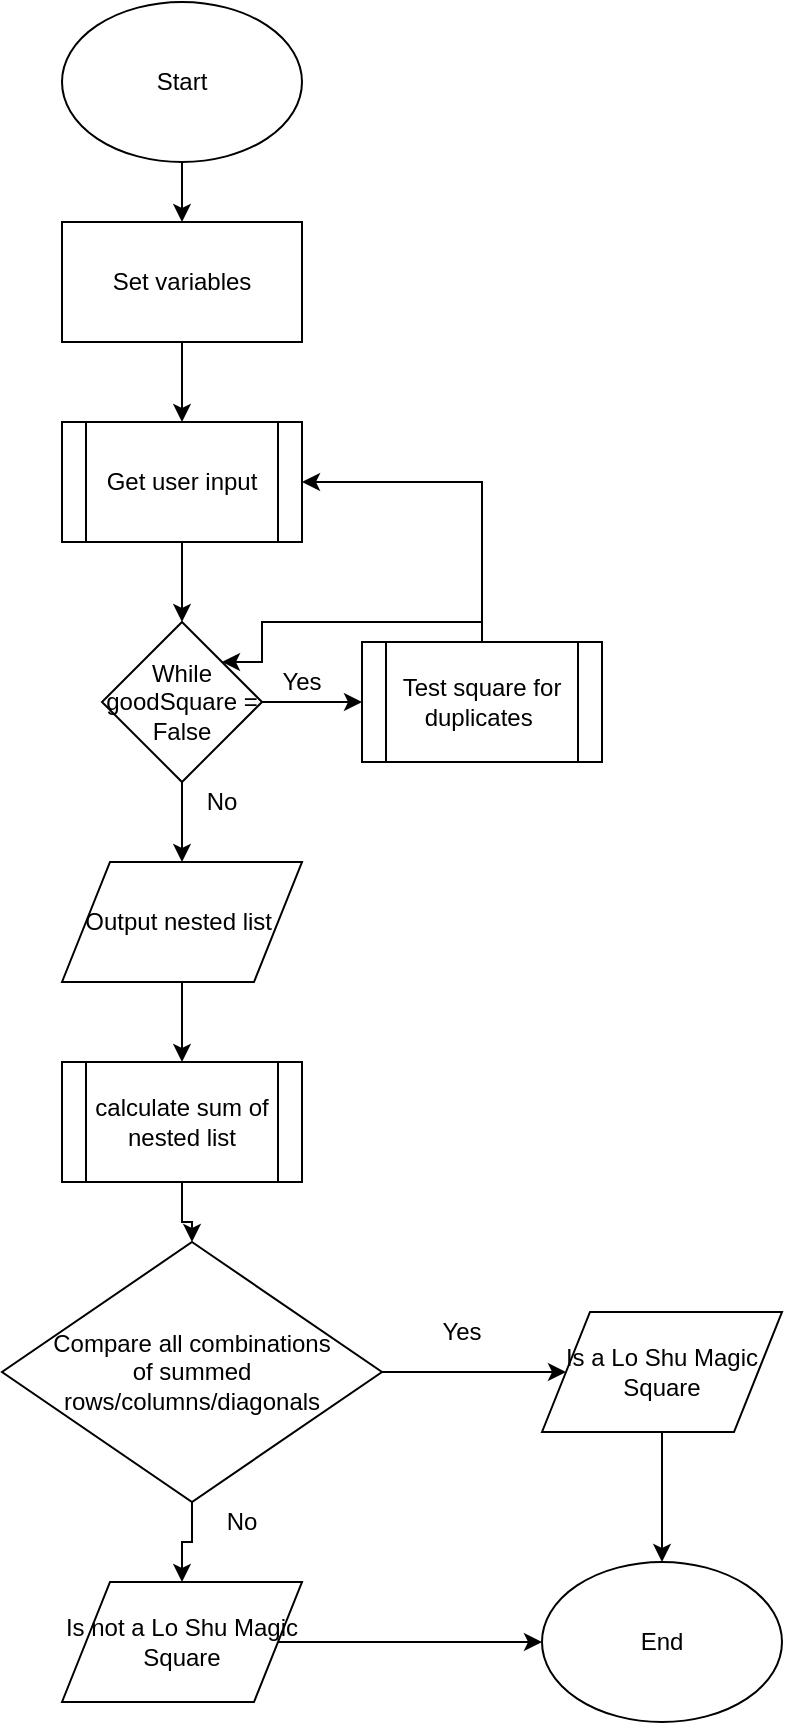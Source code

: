 <mxfile version="13.2.2" type="device"><diagram id="0Pll_xqWIZeq8NdnDrFF" name="Page-1"><mxGraphModel dx="1038" dy="647" grid="1" gridSize="10" guides="1" tooltips="1" connect="1" arrows="1" fold="1" page="1" pageScale="1" pageWidth="850" pageHeight="1100" math="0" shadow="0"><root><mxCell id="0"/><mxCell id="1" parent="0"/><mxCell id="X02eAbt62W1wp7caiszV-18" style="edgeStyle=orthogonalEdgeStyle;rounded=0;orthogonalLoop=1;jettySize=auto;html=1;entryX=0.5;entryY=0;entryDx=0;entryDy=0;" edge="1" parent="1" source="X02eAbt62W1wp7caiszV-1" target="X02eAbt62W1wp7caiszV-2"><mxGeometry relative="1" as="geometry"/></mxCell><mxCell id="X02eAbt62W1wp7caiszV-1" value="Start" style="ellipse;whiteSpace=wrap;html=1;" vertex="1" parent="1"><mxGeometry x="100" y="20" width="120" height="80" as="geometry"/></mxCell><mxCell id="X02eAbt62W1wp7caiszV-19" style="edgeStyle=orthogonalEdgeStyle;rounded=0;orthogonalLoop=1;jettySize=auto;html=1;entryX=0.5;entryY=0;entryDx=0;entryDy=0;" edge="1" parent="1" source="X02eAbt62W1wp7caiszV-2" target="X02eAbt62W1wp7caiszV-3"><mxGeometry relative="1" as="geometry"/></mxCell><mxCell id="X02eAbt62W1wp7caiszV-2" value="Set variables" style="rounded=0;whiteSpace=wrap;html=1;" vertex="1" parent="1"><mxGeometry x="100" y="130" width="120" height="60" as="geometry"/></mxCell><mxCell id="X02eAbt62W1wp7caiszV-20" style="edgeStyle=orthogonalEdgeStyle;rounded=0;orthogonalLoop=1;jettySize=auto;html=1;entryX=0.5;entryY=0;entryDx=0;entryDy=0;" edge="1" parent="1" source="X02eAbt62W1wp7caiszV-3" target="X02eAbt62W1wp7caiszV-4"><mxGeometry relative="1" as="geometry"/></mxCell><mxCell id="X02eAbt62W1wp7caiszV-3" value="Get user input" style="shape=process;whiteSpace=wrap;html=1;backgroundOutline=1;" vertex="1" parent="1"><mxGeometry x="100" y="230" width="120" height="60" as="geometry"/></mxCell><mxCell id="X02eAbt62W1wp7caiszV-16" style="edgeStyle=orthogonalEdgeStyle;rounded=0;orthogonalLoop=1;jettySize=auto;html=1;" edge="1" parent="1" source="X02eAbt62W1wp7caiszV-4" target="X02eAbt62W1wp7caiszV-6"><mxGeometry relative="1" as="geometry"/></mxCell><mxCell id="X02eAbt62W1wp7caiszV-17" style="edgeStyle=orthogonalEdgeStyle;rounded=0;orthogonalLoop=1;jettySize=auto;html=1;entryX=0;entryY=0.5;entryDx=0;entryDy=0;" edge="1" parent="1" source="X02eAbt62W1wp7caiszV-4" target="X02eAbt62W1wp7caiszV-5"><mxGeometry relative="1" as="geometry"/></mxCell><mxCell id="X02eAbt62W1wp7caiszV-4" value="While goodSquare = False" style="rhombus;whiteSpace=wrap;html=1;" vertex="1" parent="1"><mxGeometry x="120" y="330" width="80" height="80" as="geometry"/></mxCell><mxCell id="X02eAbt62W1wp7caiszV-21" style="edgeStyle=orthogonalEdgeStyle;rounded=0;orthogonalLoop=1;jettySize=auto;html=1;entryX=1;entryY=0.5;entryDx=0;entryDy=0;exitX=0.5;exitY=0;exitDx=0;exitDy=0;" edge="1" parent="1" source="X02eAbt62W1wp7caiszV-5" target="X02eAbt62W1wp7caiszV-3"><mxGeometry relative="1" as="geometry"/></mxCell><mxCell id="X02eAbt62W1wp7caiszV-22" style="edgeStyle=orthogonalEdgeStyle;rounded=0;orthogonalLoop=1;jettySize=auto;html=1;entryX=1;entryY=0;entryDx=0;entryDy=0;" edge="1" parent="1" source="X02eAbt62W1wp7caiszV-5" target="X02eAbt62W1wp7caiszV-4"><mxGeometry relative="1" as="geometry"><Array as="points"><mxPoint x="310" y="330"/><mxPoint x="200" y="330"/><mxPoint x="200" y="350"/></Array></mxGeometry></mxCell><mxCell id="X02eAbt62W1wp7caiszV-5" value="Test square for duplicates&amp;nbsp;" style="shape=process;whiteSpace=wrap;html=1;backgroundOutline=1;" vertex="1" parent="1"><mxGeometry x="250" y="340" width="120" height="60" as="geometry"/></mxCell><mxCell id="X02eAbt62W1wp7caiszV-15" style="edgeStyle=orthogonalEdgeStyle;rounded=0;orthogonalLoop=1;jettySize=auto;html=1;entryX=0.5;entryY=0;entryDx=0;entryDy=0;" edge="1" parent="1" source="X02eAbt62W1wp7caiszV-6" target="X02eAbt62W1wp7caiszV-8"><mxGeometry relative="1" as="geometry"/></mxCell><mxCell id="X02eAbt62W1wp7caiszV-6" value="Output nested list&amp;nbsp;" style="shape=parallelogram;perimeter=parallelogramPerimeter;whiteSpace=wrap;html=1;" vertex="1" parent="1"><mxGeometry x="100" y="450" width="120" height="60" as="geometry"/></mxCell><mxCell id="X02eAbt62W1wp7caiszV-14" style="edgeStyle=orthogonalEdgeStyle;rounded=0;orthogonalLoop=1;jettySize=auto;html=1;entryX=0.5;entryY=0;entryDx=0;entryDy=0;" edge="1" parent="1" source="X02eAbt62W1wp7caiszV-8" target="X02eAbt62W1wp7caiszV-9"><mxGeometry relative="1" as="geometry"/></mxCell><mxCell id="X02eAbt62W1wp7caiszV-8" value="calculate sum of nested list" style="shape=process;whiteSpace=wrap;html=1;backgroundOutline=1;" vertex="1" parent="1"><mxGeometry x="100" y="550" width="120" height="60" as="geometry"/></mxCell><mxCell id="X02eAbt62W1wp7caiszV-12" style="edgeStyle=orthogonalEdgeStyle;rounded=0;orthogonalLoop=1;jettySize=auto;html=1;entryX=0;entryY=0.5;entryDx=0;entryDy=0;" edge="1" parent="1" source="X02eAbt62W1wp7caiszV-9" target="X02eAbt62W1wp7caiszV-10"><mxGeometry relative="1" as="geometry"/></mxCell><mxCell id="X02eAbt62W1wp7caiszV-13" style="edgeStyle=orthogonalEdgeStyle;rounded=0;orthogonalLoop=1;jettySize=auto;html=1;entryX=0.5;entryY=0;entryDx=0;entryDy=0;" edge="1" parent="1" source="X02eAbt62W1wp7caiszV-9" target="X02eAbt62W1wp7caiszV-11"><mxGeometry relative="1" as="geometry"/></mxCell><mxCell id="X02eAbt62W1wp7caiszV-9" value="Compare all combinations &lt;br&gt;of summed rows/columns/diagonals" style="rhombus;whiteSpace=wrap;html=1;" vertex="1" parent="1"><mxGeometry x="70" y="640" width="190" height="130" as="geometry"/></mxCell><mxCell id="X02eAbt62W1wp7caiszV-26" style="edgeStyle=orthogonalEdgeStyle;rounded=0;orthogonalLoop=1;jettySize=auto;html=1;entryX=0.5;entryY=0;entryDx=0;entryDy=0;" edge="1" parent="1" source="X02eAbt62W1wp7caiszV-10" target="X02eAbt62W1wp7caiszV-24"><mxGeometry relative="1" as="geometry"/></mxCell><mxCell id="X02eAbt62W1wp7caiszV-10" value="Is a Lo Shu Magic Square" style="shape=parallelogram;perimeter=parallelogramPerimeter;whiteSpace=wrap;html=1;" vertex="1" parent="1"><mxGeometry x="340" y="675" width="120" height="60" as="geometry"/></mxCell><mxCell id="X02eAbt62W1wp7caiszV-25" style="edgeStyle=orthogonalEdgeStyle;rounded=0;orthogonalLoop=1;jettySize=auto;html=1;entryX=0;entryY=0.5;entryDx=0;entryDy=0;" edge="1" parent="1" source="X02eAbt62W1wp7caiszV-11" target="X02eAbt62W1wp7caiszV-24"><mxGeometry relative="1" as="geometry"/></mxCell><mxCell id="X02eAbt62W1wp7caiszV-11" value="Is not a Lo Shu Magic Square" style="shape=parallelogram;perimeter=parallelogramPerimeter;whiteSpace=wrap;html=1;" vertex="1" parent="1"><mxGeometry x="100" y="810" width="120" height="60" as="geometry"/></mxCell><mxCell id="X02eAbt62W1wp7caiszV-24" value="End" style="ellipse;whiteSpace=wrap;html=1;" vertex="1" parent="1"><mxGeometry x="340" y="800" width="120" height="80" as="geometry"/></mxCell><mxCell id="X02eAbt62W1wp7caiszV-27" value="Yes" style="text;html=1;strokeColor=none;fillColor=none;align=center;verticalAlign=middle;whiteSpace=wrap;rounded=0;" vertex="1" parent="1"><mxGeometry x="200" y="350" width="40" height="20" as="geometry"/></mxCell><mxCell id="X02eAbt62W1wp7caiszV-28" value="Yes" style="text;html=1;strokeColor=none;fillColor=none;align=center;verticalAlign=middle;whiteSpace=wrap;rounded=0;" vertex="1" parent="1"><mxGeometry x="280" y="675" width="40" height="20" as="geometry"/></mxCell><mxCell id="X02eAbt62W1wp7caiszV-29" value="No" style="text;html=1;strokeColor=none;fillColor=none;align=center;verticalAlign=middle;whiteSpace=wrap;rounded=0;" vertex="1" parent="1"><mxGeometry x="170" y="770" width="40" height="20" as="geometry"/></mxCell><mxCell id="X02eAbt62W1wp7caiszV-30" value="No" style="text;html=1;strokeColor=none;fillColor=none;align=center;verticalAlign=middle;whiteSpace=wrap;rounded=0;" vertex="1" parent="1"><mxGeometry x="160" y="410" width="40" height="20" as="geometry"/></mxCell></root></mxGraphModel></diagram></mxfile>